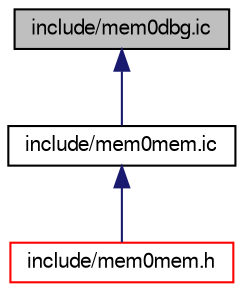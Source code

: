 digraph "include/mem0dbg.ic"
{
  bgcolor="transparent";
  edge [fontname="FreeSans",fontsize="10",labelfontname="FreeSans",labelfontsize="10"];
  node [fontname="FreeSans",fontsize="10",shape=record];
  Node1 [label="include/mem0dbg.ic",height=0.2,width=0.4,color="black", fillcolor="grey75", style="filled" fontcolor="black"];
  Node1 -> Node2 [dir="back",color="midnightblue",fontsize="10",style="solid",fontname="FreeSans"];
  Node2 [label="include/mem0mem.ic",height=0.2,width=0.4,color="black",URL="$mem0mem_8ic.html"];
  Node2 -> Node3 [dir="back",color="midnightblue",fontsize="10",style="solid",fontname="FreeSans"];
  Node3 [label="include/mem0mem.h",height=0.2,width=0.4,color="red",URL="$mem0mem_8h.html"];
}
